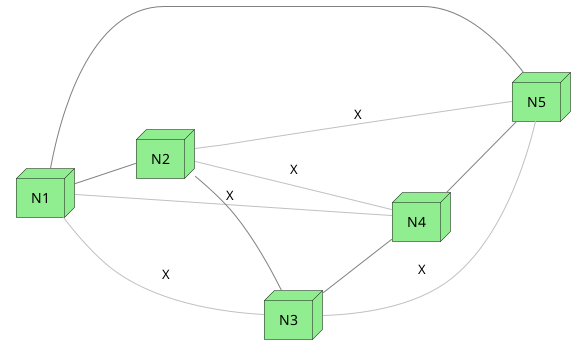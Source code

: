 @startuml
left to right direction

node N1 #LightGreen
node N2 #LightGreen
node N3 #LightGreen
node N4 #LightGreen
node N5 #LightGreen

N1 -[#Gray]- N2
N1 -[#Silver]- N3 : X
N1 -[#Silver]- N4 : X
N1 -[#Gray]- N5
N2 -[#Gray]- N3
N2 -[#Silver]- N4 : X
N2 -[#Silver]- N5 : X
N3 -[#Gray]- N4
N3 -[#Silver]- N5 : X
N4 -[#Gray]- N5

@enduml

